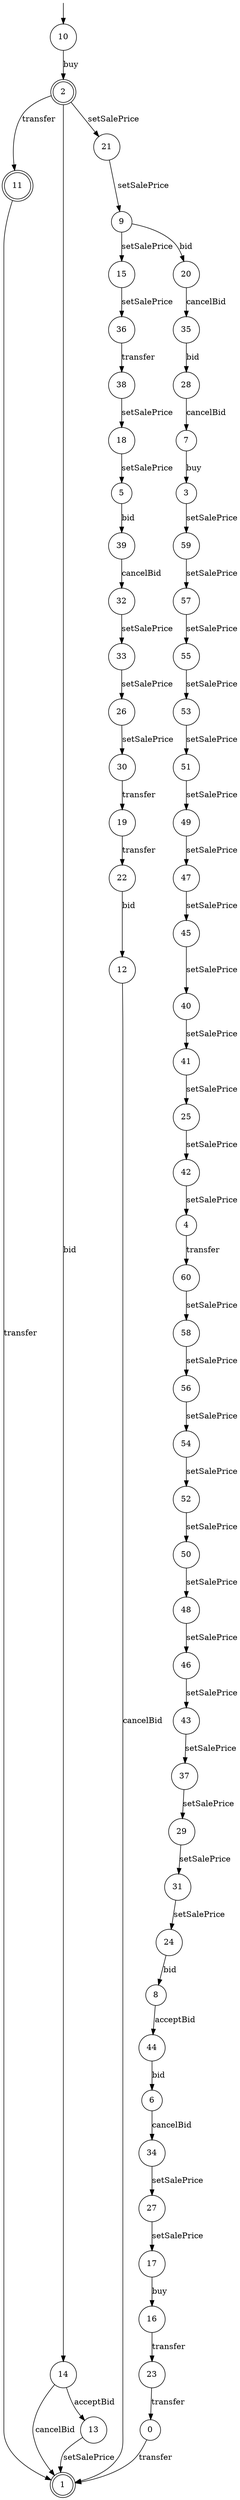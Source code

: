 digraph g {

	s0 [shape="circle" label="0"];
	s1 [shape="doublecircle" label="1"];
	s2 [shape="doublecircle" label="2"];
	s3 [shape="circle" label="3"];
	s4 [shape="circle" label="4"];
	s5 [shape="circle" label="5"];
	s6 [shape="circle" label="6"];
	s7 [shape="circle" label="7"];
	s8 [shape="circle" label="8"];
	s9 [shape="circle" label="9"];
	s10 [shape="circle" label="10"];
	s11 [shape="doublecircle" label="11"];
	s12 [shape="circle" label="12"];
	s13 [shape="circle" label="13"];
	s14 [shape="circle" label="14"];
	s15 [shape="circle" label="15"];
	s16 [shape="circle" label="16"];
	s17 [shape="circle" label="17"];
	s18 [shape="circle" label="18"];
	s19 [shape="circle" label="19"];
	s20 [shape="circle" label="20"];
	s21 [shape="circle" label="21"];
	s22 [shape="circle" label="22"];
	s23 [shape="circle" label="23"];
	s24 [shape="circle" label="24"];
	s25 [shape="circle" label="25"];
	s26 [shape="circle" label="26"];
	s27 [shape="circle" label="27"];
	s28 [shape="circle" label="28"];
	s29 [shape="circle" label="29"];
	s30 [shape="circle" label="30"];
	s31 [shape="circle" label="31"];
	s32 [shape="circle" label="32"];
	s33 [shape="circle" label="33"];
	s34 [shape="circle" label="34"];
	s35 [shape="circle" label="35"];
	s36 [shape="circle" label="36"];
	s37 [shape="circle" label="37"];
	s38 [shape="circle" label="38"];
	s39 [shape="circle" label="39"];
	s40 [shape="circle" label="40"];
	s41 [shape="circle" label="41"];
	s42 [shape="circle" label="42"];
	s43 [shape="circle" label="43"];
	s44 [shape="circle" label="44"];
	s45 [shape="circle" label="45"];
	s46 [shape="circle" label="46"];
	s47 [shape="circle" label="47"];
	s48 [shape="circle" label="48"];
	s49 [shape="circle" label="49"];
	s50 [shape="circle" label="50"];
	s51 [shape="circle" label="51"];
	s52 [shape="circle" label="52"];
	s53 [shape="circle" label="53"];
	s54 [shape="circle" label="54"];
	s55 [shape="circle" label="55"];
	s56 [shape="circle" label="56"];
	s57 [shape="circle" label="57"];
	s58 [shape="circle" label="58"];
	s59 [shape="circle" label="59"];
	s60 [shape="circle" label="60"];
	s0 -> s1 [label="transfer"];
	s2 -> s21 [label="setSalePrice"];
	s2 -> s14 [label="bid"];
	s2 -> s11 [label="transfer"];
	s3 -> s59 [label="setSalePrice"];
	s4 -> s60 [label="transfer"];
	s5 -> s39 [label="bid"];
	s6 -> s34 [label="cancelBid"];
	s7 -> s3 [label="buy"];
	s8 -> s44 [label="acceptBid"];
	s9 -> s15 [label="setSalePrice"];
	s9 -> s20 [label="bid"];
	s10 -> s2 [label="buy"];
	s11 -> s1 [label="transfer"];
	s12 -> s1 [label="cancelBid"];
	s13 -> s1 [label="setSalePrice"];
	s14 -> s13 [label="acceptBid"];
	s14 -> s1 [label="cancelBid"];
	s15 -> s36 [label="setSalePrice"];
	s16 -> s23 [label="transfer"];
	s17 -> s16 [label="buy"];
	s18 -> s5 [label="setSalePrice"];
	s19 -> s22 [label="transfer"];
	s20 -> s35 [label="cancelBid"];
	s21 -> s9 [label="setSalePrice"];
	s22 -> s12 [label="bid"];
	s23 -> s0 [label="transfer"];
	s24 -> s8 [label="bid"];
	s25 -> s42 [label="setSalePrice"];
	s26 -> s30 [label="setSalePrice"];
	s27 -> s17 [label="setSalePrice"];
	s28 -> s7 [label="cancelBid"];
	s29 -> s31 [label="setSalePrice"];
	s30 -> s19 [label="transfer"];
	s31 -> s24 [label="setSalePrice"];
	s32 -> s33 [label="setSalePrice"];
	s33 -> s26 [label="setSalePrice"];
	s34 -> s27 [label="setSalePrice"];
	s35 -> s28 [label="bid"];
	s36 -> s38 [label="transfer"];
	s37 -> s29 [label="setSalePrice"];
	s38 -> s18 [label="setSalePrice"];
	s39 -> s32 [label="cancelBid"];
	s40 -> s41 [label="setSalePrice"];
	s41 -> s25 [label="setSalePrice"];
	s42 -> s4 [label="setSalePrice"];
	s43 -> s37 [label="setSalePrice"];
	s44 -> s6 [label="bid"];
	s45 -> s40 [label="setSalePrice"];
	s46 -> s43 [label="setSalePrice"];
	s47 -> s45 [label="setSalePrice"];
	s48 -> s46 [label="setSalePrice"];
	s49 -> s47 [label="setSalePrice"];
	s50 -> s48 [label="setSalePrice"];
	s51 -> s49 [label="setSalePrice"];
	s52 -> s50 [label="setSalePrice"];
	s53 -> s51 [label="setSalePrice"];
	s54 -> s52 [label="setSalePrice"];
	s55 -> s53 [label="setSalePrice"];
	s56 -> s54 [label="setSalePrice"];
	s57 -> s55 [label="setSalePrice"];
	s58 -> s56 [label="setSalePrice"];
	s59 -> s57 [label="setSalePrice"];
	s60 -> s58 [label="setSalePrice"];

__start0 [label="" shape="none" width="0" height="0"];
__start0 -> s10;

}
